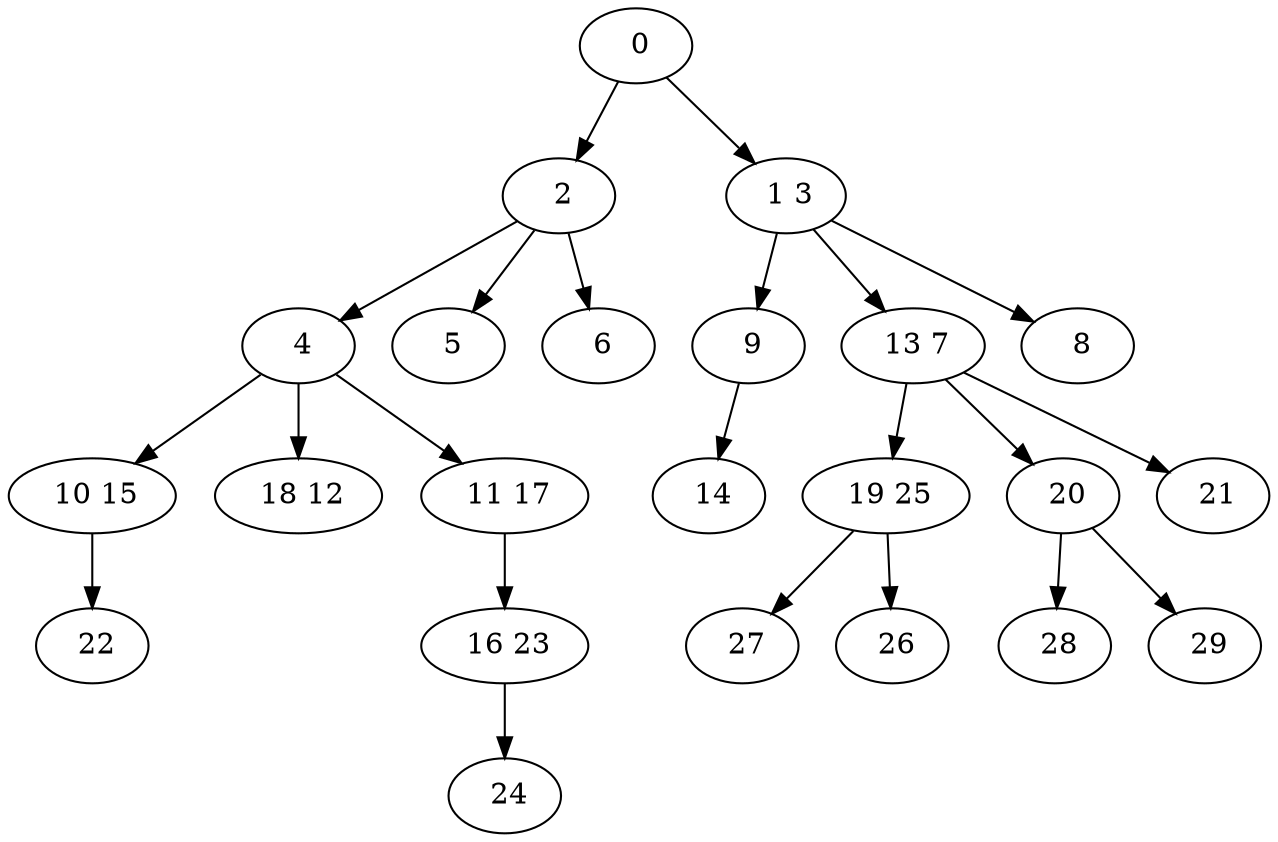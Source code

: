 digraph mytree {
" 0" -> " 2";
" 0" -> " 1 3";
" 2" -> " 4";
" 2" -> " 5";
" 2" -> " 6";
" 1 3" -> " 9";
" 1 3" -> " 13 7";
" 1 3" -> " 8";
" 4" -> " 10 15";
" 4" -> " 18 12";
" 4" -> " 11 17";
" 5";
" 6";
" 10 15" -> " 22";
" 18 12";
" 16 23" -> " 24";
" 11 17" -> " 16 23";
" 9" -> " 14";
" 14";
" 22";
" 19 25" -> " 27";
" 19 25" -> " 26";
" 27";
" 26";
" 20" -> " 28";
" 20" -> " 29";
" 28";
" 29";
" 24";
" 13 7" -> " 19 25";
" 13 7" -> " 20";
" 13 7" -> " 21";
" 21";
" 8";
}
